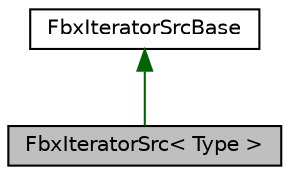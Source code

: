 digraph "FbxIteratorSrc&lt; Type &gt;"
{
  edge [fontname="Helvetica",fontsize="10",labelfontname="Helvetica",labelfontsize="10"];
  node [fontname="Helvetica",fontsize="10",shape=record];
  Node0 [label="FbxIteratorSrc\< Type \>",height=0.2,width=0.4,color="black", fillcolor="grey75", style="filled", fontcolor="black"];
  Node1 -> Node0 [dir="back",color="darkgreen",fontsize="10",style="solid",fontname="Helvetica"];
  Node1 [label="FbxIteratorSrcBase",height=0.2,width=0.4,color="black", fillcolor="white", style="filled",URL="$class_fbx_iterator_src_base.html"];
}
